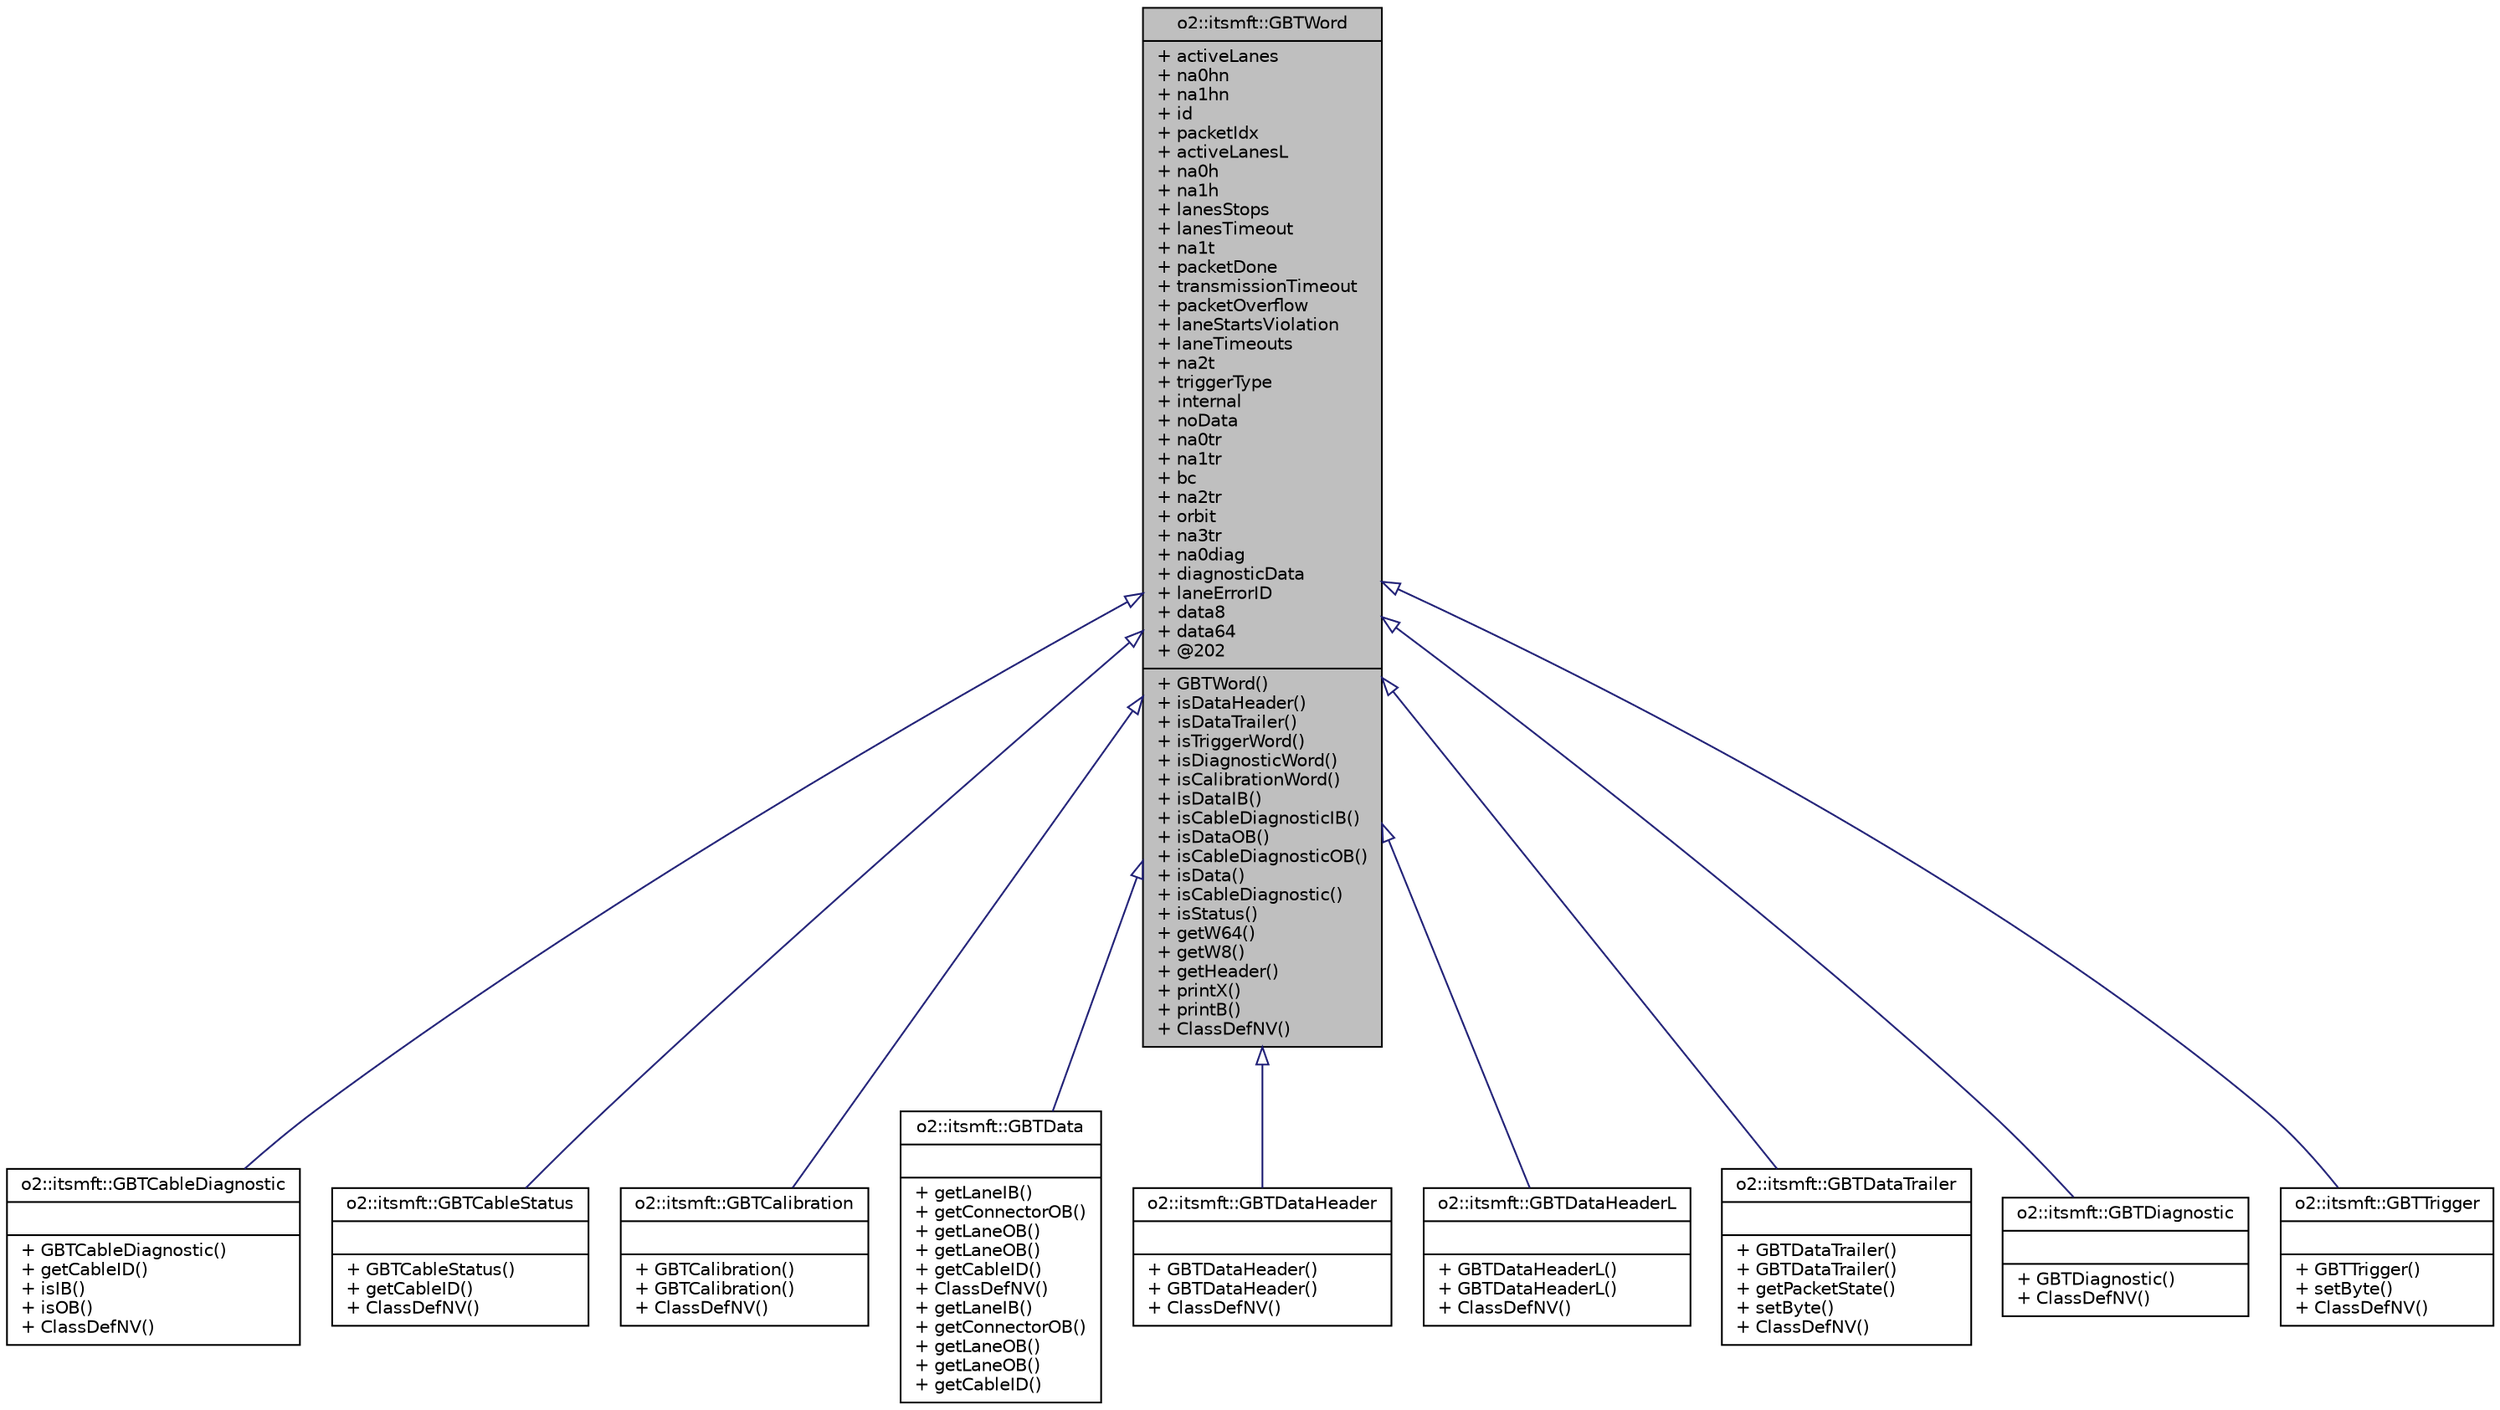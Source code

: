 digraph "o2::itsmft::GBTWord"
{
 // INTERACTIVE_SVG=YES
  bgcolor="transparent";
  edge [fontname="Helvetica",fontsize="10",labelfontname="Helvetica",labelfontsize="10"];
  node [fontname="Helvetica",fontsize="10",shape=record];
  Node0 [label="{o2::itsmft::GBTWord\n|+ activeLanes\l+ na0hn\l+ na1hn\l+ id\l+ packetIdx\l+ activeLanesL\l+ na0h\l+ na1h\l+ lanesStops\l+ lanesTimeout\l+ na1t\l+ packetDone\l+ transmissionTimeout\l+ packetOverflow\l+ laneStartsViolation\l+ laneTimeouts\l+ na2t\l+ triggerType\l+ internal\l+ noData\l+ na0tr\l+ na1tr\l+ bc\l+ na2tr\l+ orbit\l+ na3tr\l+ na0diag\l+ diagnosticData\l+ laneErrorID\l+ data8\l+ data64\l+ @202\l|+ GBTWord()\l+ isDataHeader()\l+ isDataTrailer()\l+ isTriggerWord()\l+ isDiagnosticWord()\l+ isCalibrationWord()\l+ isDataIB()\l+ isCableDiagnosticIB()\l+ isDataOB()\l+ isCableDiagnosticOB()\l+ isData()\l+ isCableDiagnostic()\l+ isStatus()\l+ getW64()\l+ getW8()\l+ getHeader()\l+ printX()\l+ printB()\l+ ClassDefNV()\l}",height=0.2,width=0.4,color="black", fillcolor="grey75", style="filled", fontcolor="black"];
  Node0 -> Node1 [dir="back",color="midnightblue",fontsize="10",style="solid",arrowtail="onormal",fontname="Helvetica"];
  Node1 [label="{o2::itsmft::GBTCableDiagnostic\n||+ GBTCableDiagnostic()\l+ getCableID()\l+ isIB()\l+ isOB()\l+ ClassDefNV()\l}",height=0.2,width=0.4,color="black",URL="$db/d23/structo2_1_1itsmft_1_1GBTCableDiagnostic.html"];
  Node0 -> Node2 [dir="back",color="midnightblue",fontsize="10",style="solid",arrowtail="onormal",fontname="Helvetica"];
  Node2 [label="{o2::itsmft::GBTCableStatus\n||+ GBTCableStatus()\l+ getCableID()\l+ ClassDefNV()\l}",height=0.2,width=0.4,color="black",URL="$d4/d50/structo2_1_1itsmft_1_1GBTCableStatus.html"];
  Node0 -> Node3 [dir="back",color="midnightblue",fontsize="10",style="solid",arrowtail="onormal",fontname="Helvetica"];
  Node3 [label="{o2::itsmft::GBTCalibration\n||+ GBTCalibration()\l+ GBTCalibration()\l+ ClassDefNV()\l}",height=0.2,width=0.4,color="black",URL="$d0/d06/structo2_1_1itsmft_1_1GBTCalibration.html"];
  Node0 -> Node4 [dir="back",color="midnightblue",fontsize="10",style="solid",arrowtail="onormal",fontname="Helvetica"];
  Node4 [label="{o2::itsmft::GBTData\n||+ getLaneIB()\l+ getConnectorOB()\l+ getLaneOB()\l+ getLaneOB()\l+ getCableID()\l+ ClassDefNV()\l+ getLaneIB()\l+ getConnectorOB()\l+ getLaneOB()\l+ getLaneOB()\l+ getCableID()\l}",height=0.2,width=0.4,color="black",URL="$d3/d38/structo2_1_1itsmft_1_1GBTData.html"];
  Node0 -> Node5 [dir="back",color="midnightblue",fontsize="10",style="solid",arrowtail="onormal",fontname="Helvetica"];
  Node5 [label="{o2::itsmft::GBTDataHeader\n||+ GBTDataHeader()\l+ GBTDataHeader()\l+ ClassDefNV()\l}",height=0.2,width=0.4,color="black",URL="$d7/d6f/structo2_1_1itsmft_1_1GBTDataHeader.html"];
  Node0 -> Node6 [dir="back",color="midnightblue",fontsize="10",style="solid",arrowtail="onormal",fontname="Helvetica"];
  Node6 [label="{o2::itsmft::GBTDataHeaderL\n||+ GBTDataHeaderL()\l+ GBTDataHeaderL()\l+ ClassDefNV()\l}",height=0.2,width=0.4,color="black",URL="$dc/dce/structo2_1_1itsmft_1_1GBTDataHeaderL.html"];
  Node0 -> Node7 [dir="back",color="midnightblue",fontsize="10",style="solid",arrowtail="onormal",fontname="Helvetica"];
  Node7 [label="{o2::itsmft::GBTDataTrailer\n||+ GBTDataTrailer()\l+ GBTDataTrailer()\l+ getPacketState()\l+ setByte()\l+ ClassDefNV()\l}",height=0.2,width=0.4,color="black",URL="$d2/d9e/structo2_1_1itsmft_1_1GBTDataTrailer.html"];
  Node0 -> Node8 [dir="back",color="midnightblue",fontsize="10",style="solid",arrowtail="onormal",fontname="Helvetica"];
  Node8 [label="{o2::itsmft::GBTDiagnostic\n||+ GBTDiagnostic()\l+ ClassDefNV()\l}",height=0.2,width=0.4,color="black",URL="$d8/ddd/structo2_1_1itsmft_1_1GBTDiagnostic.html"];
  Node0 -> Node9 [dir="back",color="midnightblue",fontsize="10",style="solid",arrowtail="onormal",fontname="Helvetica"];
  Node9 [label="{o2::itsmft::GBTTrigger\n||+ GBTTrigger()\l+ setByte()\l+ ClassDefNV()\l}",height=0.2,width=0.4,color="black",URL="$d9/dd3/structo2_1_1itsmft_1_1GBTTrigger.html"];
}
